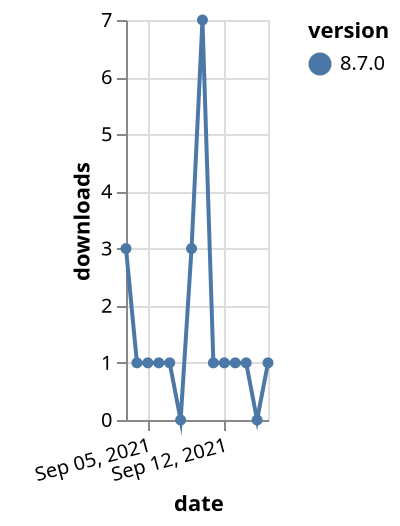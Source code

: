 {"$schema": "https://vega.github.io/schema/vega-lite/v5.json", "description": "A simple bar chart with embedded data.", "data": {"values": [{"date": "2021-09-03", "total": 511, "delta": 3, "version": "8.7.0"}, {"date": "2021-09-04", "total": 512, "delta": 1, "version": "8.7.0"}, {"date": "2021-09-05", "total": 513, "delta": 1, "version": "8.7.0"}, {"date": "2021-09-06", "total": 514, "delta": 1, "version": "8.7.0"}, {"date": "2021-09-07", "total": 515, "delta": 1, "version": "8.7.0"}, {"date": "2021-09-08", "total": 515, "delta": 0, "version": "8.7.0"}, {"date": "2021-09-09", "total": 518, "delta": 3, "version": "8.7.0"}, {"date": "2021-09-10", "total": 525, "delta": 7, "version": "8.7.0"}, {"date": "2021-09-11", "total": 526, "delta": 1, "version": "8.7.0"}, {"date": "2021-09-12", "total": 527, "delta": 1, "version": "8.7.0"}, {"date": "2021-09-13", "total": 528, "delta": 1, "version": "8.7.0"}, {"date": "2021-09-14", "total": 529, "delta": 1, "version": "8.7.0"}, {"date": "2021-09-15", "total": 529, "delta": 0, "version": "8.7.0"}, {"date": "2021-09-16", "total": 530, "delta": 1, "version": "8.7.0"}]}, "width": "container", "mark": {"type": "line", "point": {"filled": true}}, "encoding": {"x": {"field": "date", "type": "temporal", "timeUnit": "yearmonthdate", "title": "date", "axis": {"labelAngle": -15}}, "y": {"field": "delta", "type": "quantitative", "title": "downloads"}, "color": {"field": "version", "type": "nominal"}, "tooltip": {"field": "delta"}}}